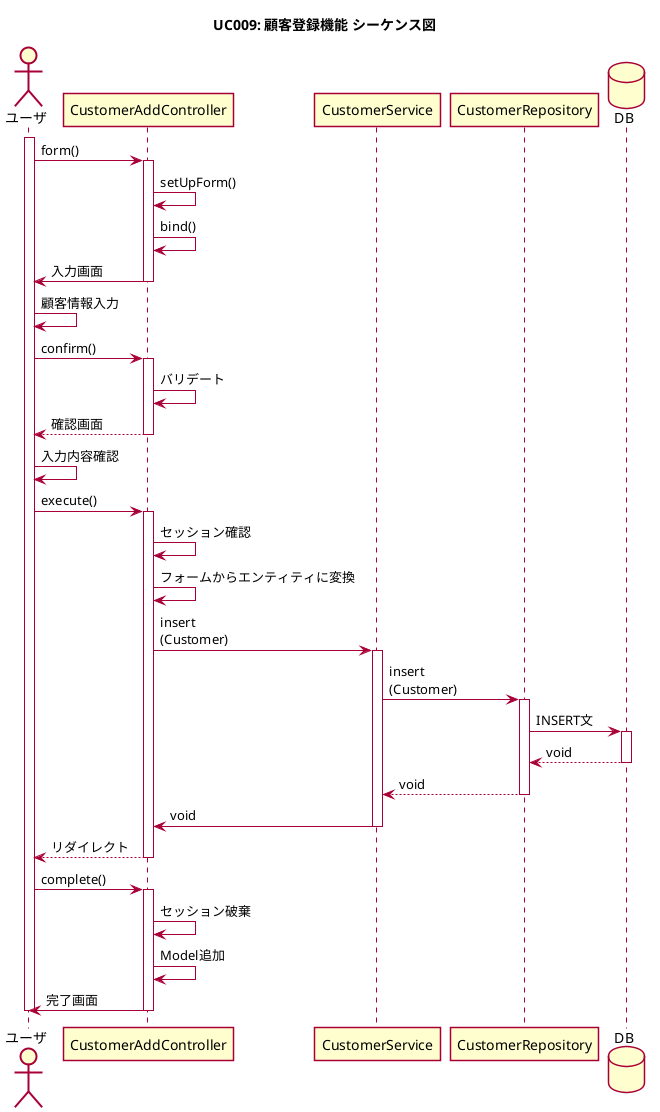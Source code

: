 @startuml
skin rose
title UC009: 顧客登録機能 シーケンス図
skinparam shadowing false

actor ユーザ as user
activate user
participant "CustomerAddController" as controller
participant "CustomerService" as svc2
participant "CustomerRepository" as repo2
database DB as db

' 入力画面
user -> controller ++ : form()
controller -> controller : setUpForm()
controller -> controller : bind()
controller -> user -- : 入力画面

' 確認画面
user -> user : 顧客情報入力
user -> controller ++ : confirm()
controller -> controller : バリデート
controller --> user -- : 確認画面

' 完了画面
user -> user : 入力内容確認
user -> controller ++ : execute()
controller -> controller : セッション確認
' note right: フォームデータが\n空ならシステムエラー
controller -> controller : フォームからエンティティに変換
controller -> svc2 ++ : insert\n(Customer)
svc2 -> repo2 ++ : insert\n(Customer)
repo2 -> db ++ : INSERT文
repo2 <-- db -- : void
svc2 <-- repo2 -- : void
svc2 -> controller -- : void
user <-- controller -- : リダイレクト
user -> controller ++ : complete()
controller -> controller : セッション破棄
controller -> controller : Model追加
controller -> user -- : 完了画面
deactivate user
@enduml